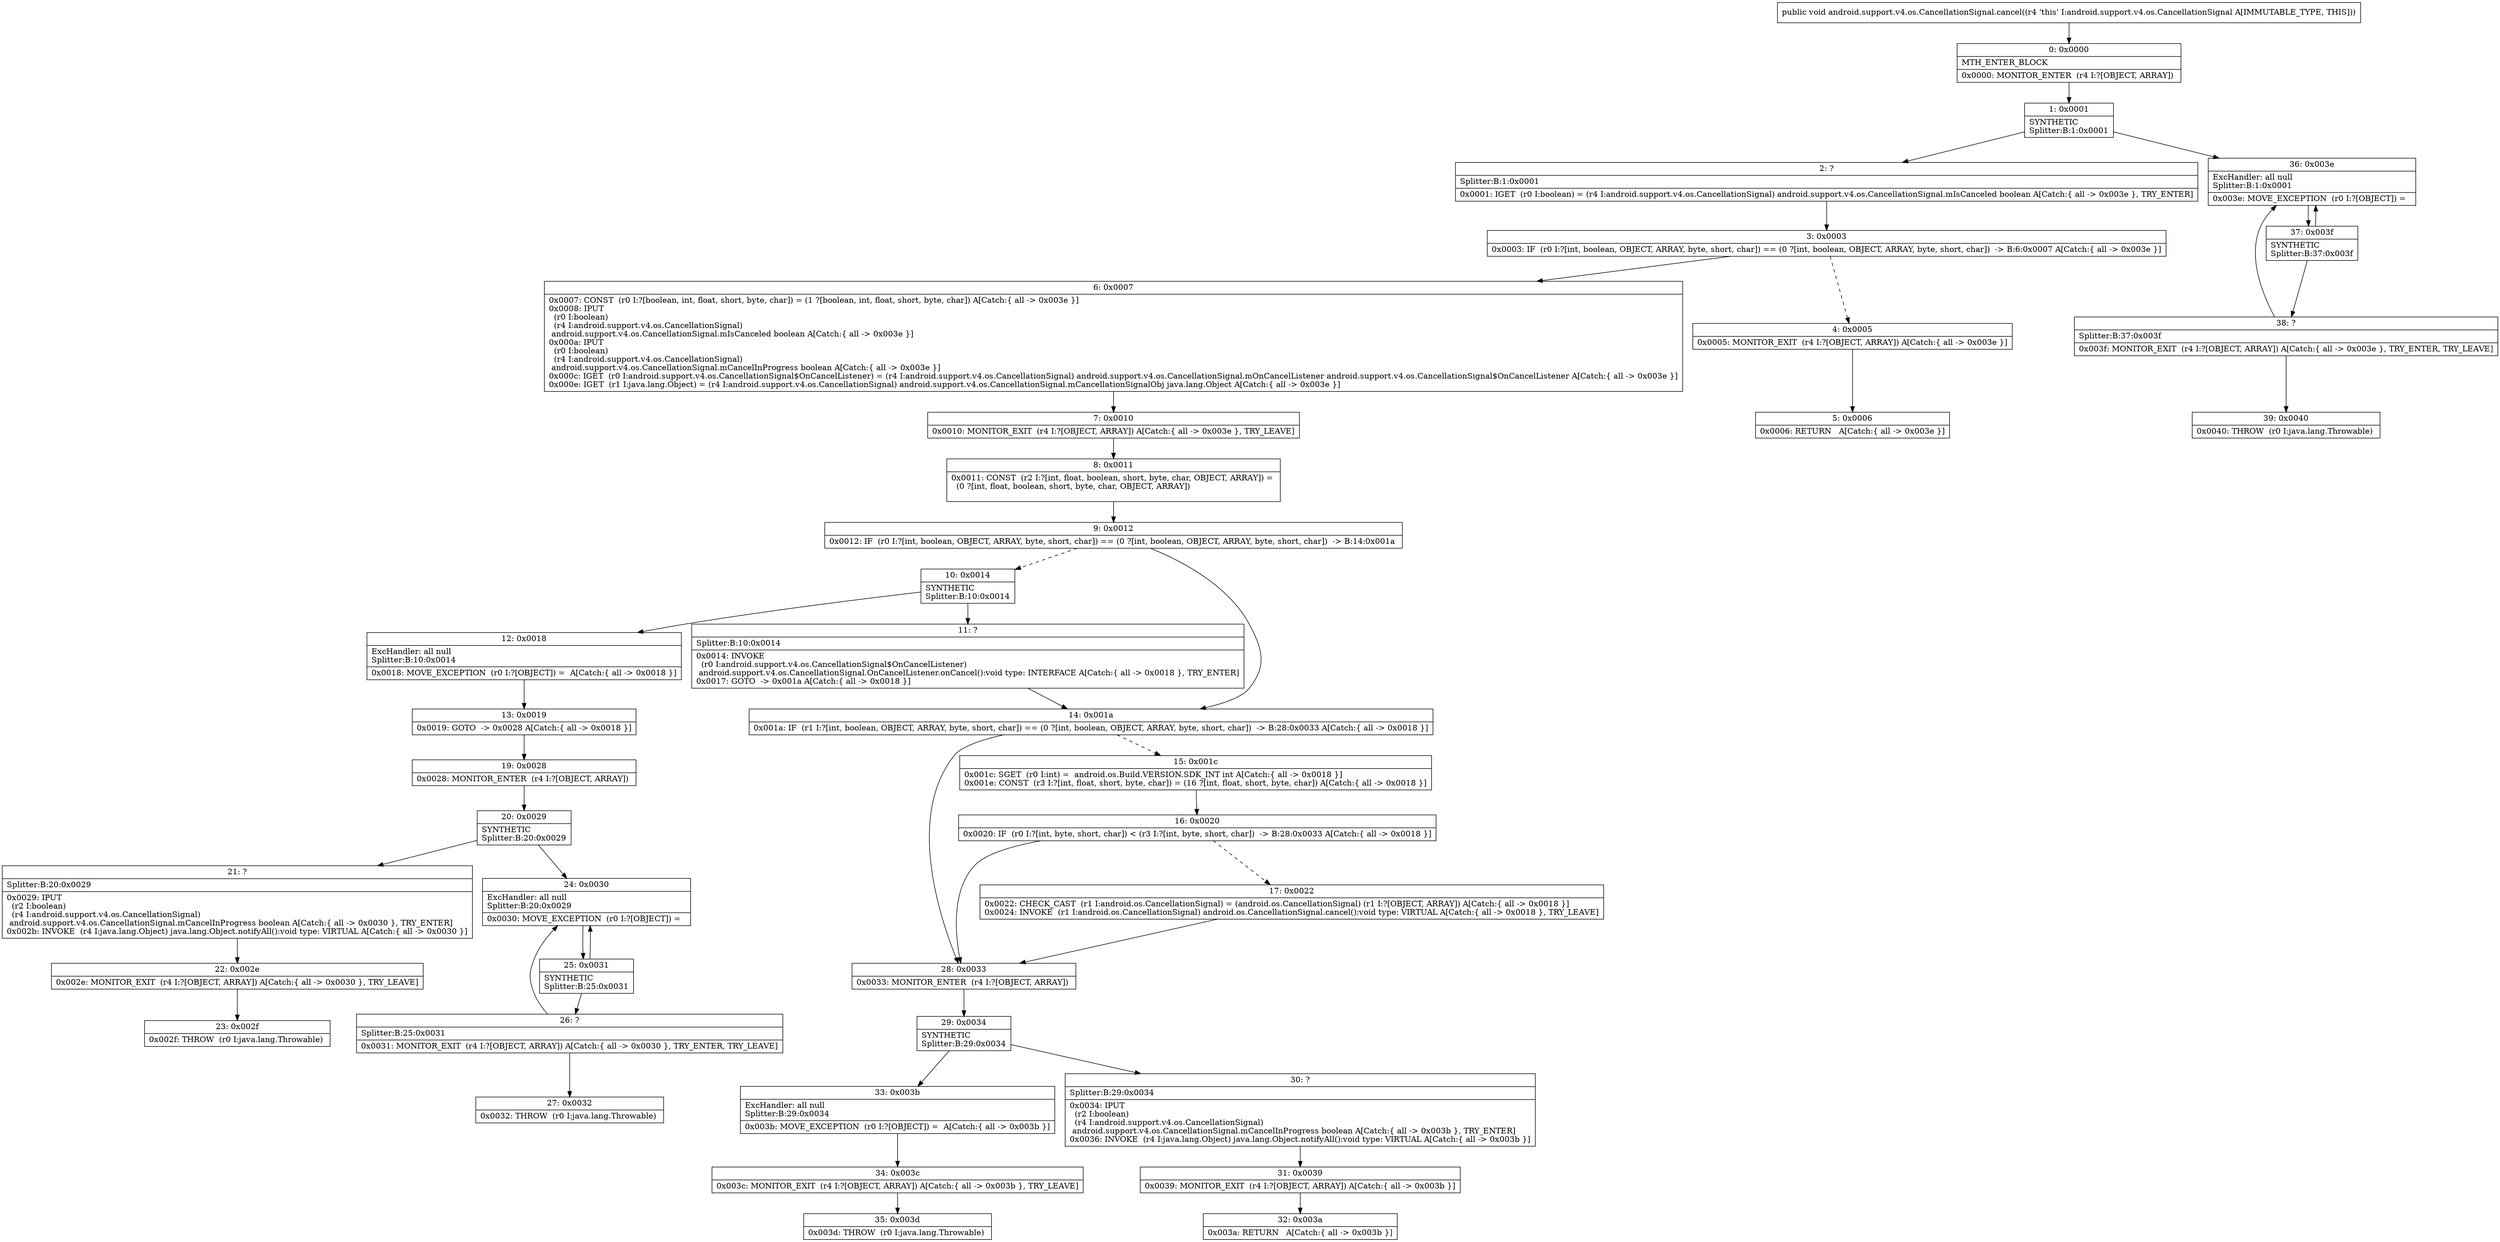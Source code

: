 digraph "CFG forandroid.support.v4.os.CancellationSignal.cancel()V" {
Node_0 [shape=record,label="{0\:\ 0x0000|MTH_ENTER_BLOCK\l|0x0000: MONITOR_ENTER  (r4 I:?[OBJECT, ARRAY]) \l}"];
Node_1 [shape=record,label="{1\:\ 0x0001|SYNTHETIC\lSplitter:B:1:0x0001\l}"];
Node_2 [shape=record,label="{2\:\ ?|Splitter:B:1:0x0001\l|0x0001: IGET  (r0 I:boolean) = (r4 I:android.support.v4.os.CancellationSignal) android.support.v4.os.CancellationSignal.mIsCanceled boolean A[Catch:\{ all \-\> 0x003e \}, TRY_ENTER]\l}"];
Node_3 [shape=record,label="{3\:\ 0x0003|0x0003: IF  (r0 I:?[int, boolean, OBJECT, ARRAY, byte, short, char]) == (0 ?[int, boolean, OBJECT, ARRAY, byte, short, char])  \-\> B:6:0x0007 A[Catch:\{ all \-\> 0x003e \}]\l}"];
Node_4 [shape=record,label="{4\:\ 0x0005|0x0005: MONITOR_EXIT  (r4 I:?[OBJECT, ARRAY]) A[Catch:\{ all \-\> 0x003e \}]\l}"];
Node_5 [shape=record,label="{5\:\ 0x0006|0x0006: RETURN   A[Catch:\{ all \-\> 0x003e \}]\l}"];
Node_6 [shape=record,label="{6\:\ 0x0007|0x0007: CONST  (r0 I:?[boolean, int, float, short, byte, char]) = (1 ?[boolean, int, float, short, byte, char]) A[Catch:\{ all \-\> 0x003e \}]\l0x0008: IPUT  \l  (r0 I:boolean)\l  (r4 I:android.support.v4.os.CancellationSignal)\l android.support.v4.os.CancellationSignal.mIsCanceled boolean A[Catch:\{ all \-\> 0x003e \}]\l0x000a: IPUT  \l  (r0 I:boolean)\l  (r4 I:android.support.v4.os.CancellationSignal)\l android.support.v4.os.CancellationSignal.mCancelInProgress boolean A[Catch:\{ all \-\> 0x003e \}]\l0x000c: IGET  (r0 I:android.support.v4.os.CancellationSignal$OnCancelListener) = (r4 I:android.support.v4.os.CancellationSignal) android.support.v4.os.CancellationSignal.mOnCancelListener android.support.v4.os.CancellationSignal$OnCancelListener A[Catch:\{ all \-\> 0x003e \}]\l0x000e: IGET  (r1 I:java.lang.Object) = (r4 I:android.support.v4.os.CancellationSignal) android.support.v4.os.CancellationSignal.mCancellationSignalObj java.lang.Object A[Catch:\{ all \-\> 0x003e \}]\l}"];
Node_7 [shape=record,label="{7\:\ 0x0010|0x0010: MONITOR_EXIT  (r4 I:?[OBJECT, ARRAY]) A[Catch:\{ all \-\> 0x003e \}, TRY_LEAVE]\l}"];
Node_8 [shape=record,label="{8\:\ 0x0011|0x0011: CONST  (r2 I:?[int, float, boolean, short, byte, char, OBJECT, ARRAY]) = \l  (0 ?[int, float, boolean, short, byte, char, OBJECT, ARRAY])\l \l}"];
Node_9 [shape=record,label="{9\:\ 0x0012|0x0012: IF  (r0 I:?[int, boolean, OBJECT, ARRAY, byte, short, char]) == (0 ?[int, boolean, OBJECT, ARRAY, byte, short, char])  \-\> B:14:0x001a \l}"];
Node_10 [shape=record,label="{10\:\ 0x0014|SYNTHETIC\lSplitter:B:10:0x0014\l}"];
Node_11 [shape=record,label="{11\:\ ?|Splitter:B:10:0x0014\l|0x0014: INVOKE  \l  (r0 I:android.support.v4.os.CancellationSignal$OnCancelListener)\l android.support.v4.os.CancellationSignal.OnCancelListener.onCancel():void type: INTERFACE A[Catch:\{ all \-\> 0x0018 \}, TRY_ENTER]\l0x0017: GOTO  \-\> 0x001a A[Catch:\{ all \-\> 0x0018 \}]\l}"];
Node_12 [shape=record,label="{12\:\ 0x0018|ExcHandler: all null\lSplitter:B:10:0x0014\l|0x0018: MOVE_EXCEPTION  (r0 I:?[OBJECT]) =  A[Catch:\{ all \-\> 0x0018 \}]\l}"];
Node_13 [shape=record,label="{13\:\ 0x0019|0x0019: GOTO  \-\> 0x0028 A[Catch:\{ all \-\> 0x0018 \}]\l}"];
Node_14 [shape=record,label="{14\:\ 0x001a|0x001a: IF  (r1 I:?[int, boolean, OBJECT, ARRAY, byte, short, char]) == (0 ?[int, boolean, OBJECT, ARRAY, byte, short, char])  \-\> B:28:0x0033 A[Catch:\{ all \-\> 0x0018 \}]\l}"];
Node_15 [shape=record,label="{15\:\ 0x001c|0x001c: SGET  (r0 I:int) =  android.os.Build.VERSION.SDK_INT int A[Catch:\{ all \-\> 0x0018 \}]\l0x001e: CONST  (r3 I:?[int, float, short, byte, char]) = (16 ?[int, float, short, byte, char]) A[Catch:\{ all \-\> 0x0018 \}]\l}"];
Node_16 [shape=record,label="{16\:\ 0x0020|0x0020: IF  (r0 I:?[int, byte, short, char]) \< (r3 I:?[int, byte, short, char])  \-\> B:28:0x0033 A[Catch:\{ all \-\> 0x0018 \}]\l}"];
Node_17 [shape=record,label="{17\:\ 0x0022|0x0022: CHECK_CAST  (r1 I:android.os.CancellationSignal) = (android.os.CancellationSignal) (r1 I:?[OBJECT, ARRAY]) A[Catch:\{ all \-\> 0x0018 \}]\l0x0024: INVOKE  (r1 I:android.os.CancellationSignal) android.os.CancellationSignal.cancel():void type: VIRTUAL A[Catch:\{ all \-\> 0x0018 \}, TRY_LEAVE]\l}"];
Node_19 [shape=record,label="{19\:\ 0x0028|0x0028: MONITOR_ENTER  (r4 I:?[OBJECT, ARRAY]) \l}"];
Node_20 [shape=record,label="{20\:\ 0x0029|SYNTHETIC\lSplitter:B:20:0x0029\l}"];
Node_21 [shape=record,label="{21\:\ ?|Splitter:B:20:0x0029\l|0x0029: IPUT  \l  (r2 I:boolean)\l  (r4 I:android.support.v4.os.CancellationSignal)\l android.support.v4.os.CancellationSignal.mCancelInProgress boolean A[Catch:\{ all \-\> 0x0030 \}, TRY_ENTER]\l0x002b: INVOKE  (r4 I:java.lang.Object) java.lang.Object.notifyAll():void type: VIRTUAL A[Catch:\{ all \-\> 0x0030 \}]\l}"];
Node_22 [shape=record,label="{22\:\ 0x002e|0x002e: MONITOR_EXIT  (r4 I:?[OBJECT, ARRAY]) A[Catch:\{ all \-\> 0x0030 \}, TRY_LEAVE]\l}"];
Node_23 [shape=record,label="{23\:\ 0x002f|0x002f: THROW  (r0 I:java.lang.Throwable) \l}"];
Node_24 [shape=record,label="{24\:\ 0x0030|ExcHandler: all null\lSplitter:B:20:0x0029\l|0x0030: MOVE_EXCEPTION  (r0 I:?[OBJECT]) =  \l}"];
Node_25 [shape=record,label="{25\:\ 0x0031|SYNTHETIC\lSplitter:B:25:0x0031\l}"];
Node_26 [shape=record,label="{26\:\ ?|Splitter:B:25:0x0031\l|0x0031: MONITOR_EXIT  (r4 I:?[OBJECT, ARRAY]) A[Catch:\{ all \-\> 0x0030 \}, TRY_ENTER, TRY_LEAVE]\l}"];
Node_27 [shape=record,label="{27\:\ 0x0032|0x0032: THROW  (r0 I:java.lang.Throwable) \l}"];
Node_28 [shape=record,label="{28\:\ 0x0033|0x0033: MONITOR_ENTER  (r4 I:?[OBJECT, ARRAY]) \l}"];
Node_29 [shape=record,label="{29\:\ 0x0034|SYNTHETIC\lSplitter:B:29:0x0034\l}"];
Node_30 [shape=record,label="{30\:\ ?|Splitter:B:29:0x0034\l|0x0034: IPUT  \l  (r2 I:boolean)\l  (r4 I:android.support.v4.os.CancellationSignal)\l android.support.v4.os.CancellationSignal.mCancelInProgress boolean A[Catch:\{ all \-\> 0x003b \}, TRY_ENTER]\l0x0036: INVOKE  (r4 I:java.lang.Object) java.lang.Object.notifyAll():void type: VIRTUAL A[Catch:\{ all \-\> 0x003b \}]\l}"];
Node_31 [shape=record,label="{31\:\ 0x0039|0x0039: MONITOR_EXIT  (r4 I:?[OBJECT, ARRAY]) A[Catch:\{ all \-\> 0x003b \}]\l}"];
Node_32 [shape=record,label="{32\:\ 0x003a|0x003a: RETURN   A[Catch:\{ all \-\> 0x003b \}]\l}"];
Node_33 [shape=record,label="{33\:\ 0x003b|ExcHandler: all null\lSplitter:B:29:0x0034\l|0x003b: MOVE_EXCEPTION  (r0 I:?[OBJECT]) =  A[Catch:\{ all \-\> 0x003b \}]\l}"];
Node_34 [shape=record,label="{34\:\ 0x003c|0x003c: MONITOR_EXIT  (r4 I:?[OBJECT, ARRAY]) A[Catch:\{ all \-\> 0x003b \}, TRY_LEAVE]\l}"];
Node_35 [shape=record,label="{35\:\ 0x003d|0x003d: THROW  (r0 I:java.lang.Throwable) \l}"];
Node_36 [shape=record,label="{36\:\ 0x003e|ExcHandler: all null\lSplitter:B:1:0x0001\l|0x003e: MOVE_EXCEPTION  (r0 I:?[OBJECT]) =  \l}"];
Node_37 [shape=record,label="{37\:\ 0x003f|SYNTHETIC\lSplitter:B:37:0x003f\l}"];
Node_38 [shape=record,label="{38\:\ ?|Splitter:B:37:0x003f\l|0x003f: MONITOR_EXIT  (r4 I:?[OBJECT, ARRAY]) A[Catch:\{ all \-\> 0x003e \}, TRY_ENTER, TRY_LEAVE]\l}"];
Node_39 [shape=record,label="{39\:\ 0x0040|0x0040: THROW  (r0 I:java.lang.Throwable) \l}"];
MethodNode[shape=record,label="{public void android.support.v4.os.CancellationSignal.cancel((r4 'this' I:android.support.v4.os.CancellationSignal A[IMMUTABLE_TYPE, THIS])) }"];
MethodNode -> Node_0;
Node_0 -> Node_1;
Node_1 -> Node_2;
Node_1 -> Node_36;
Node_2 -> Node_3;
Node_3 -> Node_4[style=dashed];
Node_3 -> Node_6;
Node_4 -> Node_5;
Node_6 -> Node_7;
Node_7 -> Node_8;
Node_8 -> Node_9;
Node_9 -> Node_10[style=dashed];
Node_9 -> Node_14;
Node_10 -> Node_11;
Node_10 -> Node_12;
Node_11 -> Node_14;
Node_12 -> Node_13;
Node_13 -> Node_19;
Node_14 -> Node_15[style=dashed];
Node_14 -> Node_28;
Node_15 -> Node_16;
Node_16 -> Node_17[style=dashed];
Node_16 -> Node_28;
Node_17 -> Node_28;
Node_19 -> Node_20;
Node_20 -> Node_21;
Node_20 -> Node_24;
Node_21 -> Node_22;
Node_22 -> Node_23;
Node_24 -> Node_25;
Node_25 -> Node_26;
Node_25 -> Node_24;
Node_26 -> Node_27;
Node_26 -> Node_24;
Node_28 -> Node_29;
Node_29 -> Node_30;
Node_29 -> Node_33;
Node_30 -> Node_31;
Node_31 -> Node_32;
Node_33 -> Node_34;
Node_34 -> Node_35;
Node_36 -> Node_37;
Node_37 -> Node_38;
Node_37 -> Node_36;
Node_38 -> Node_39;
Node_38 -> Node_36;
}


